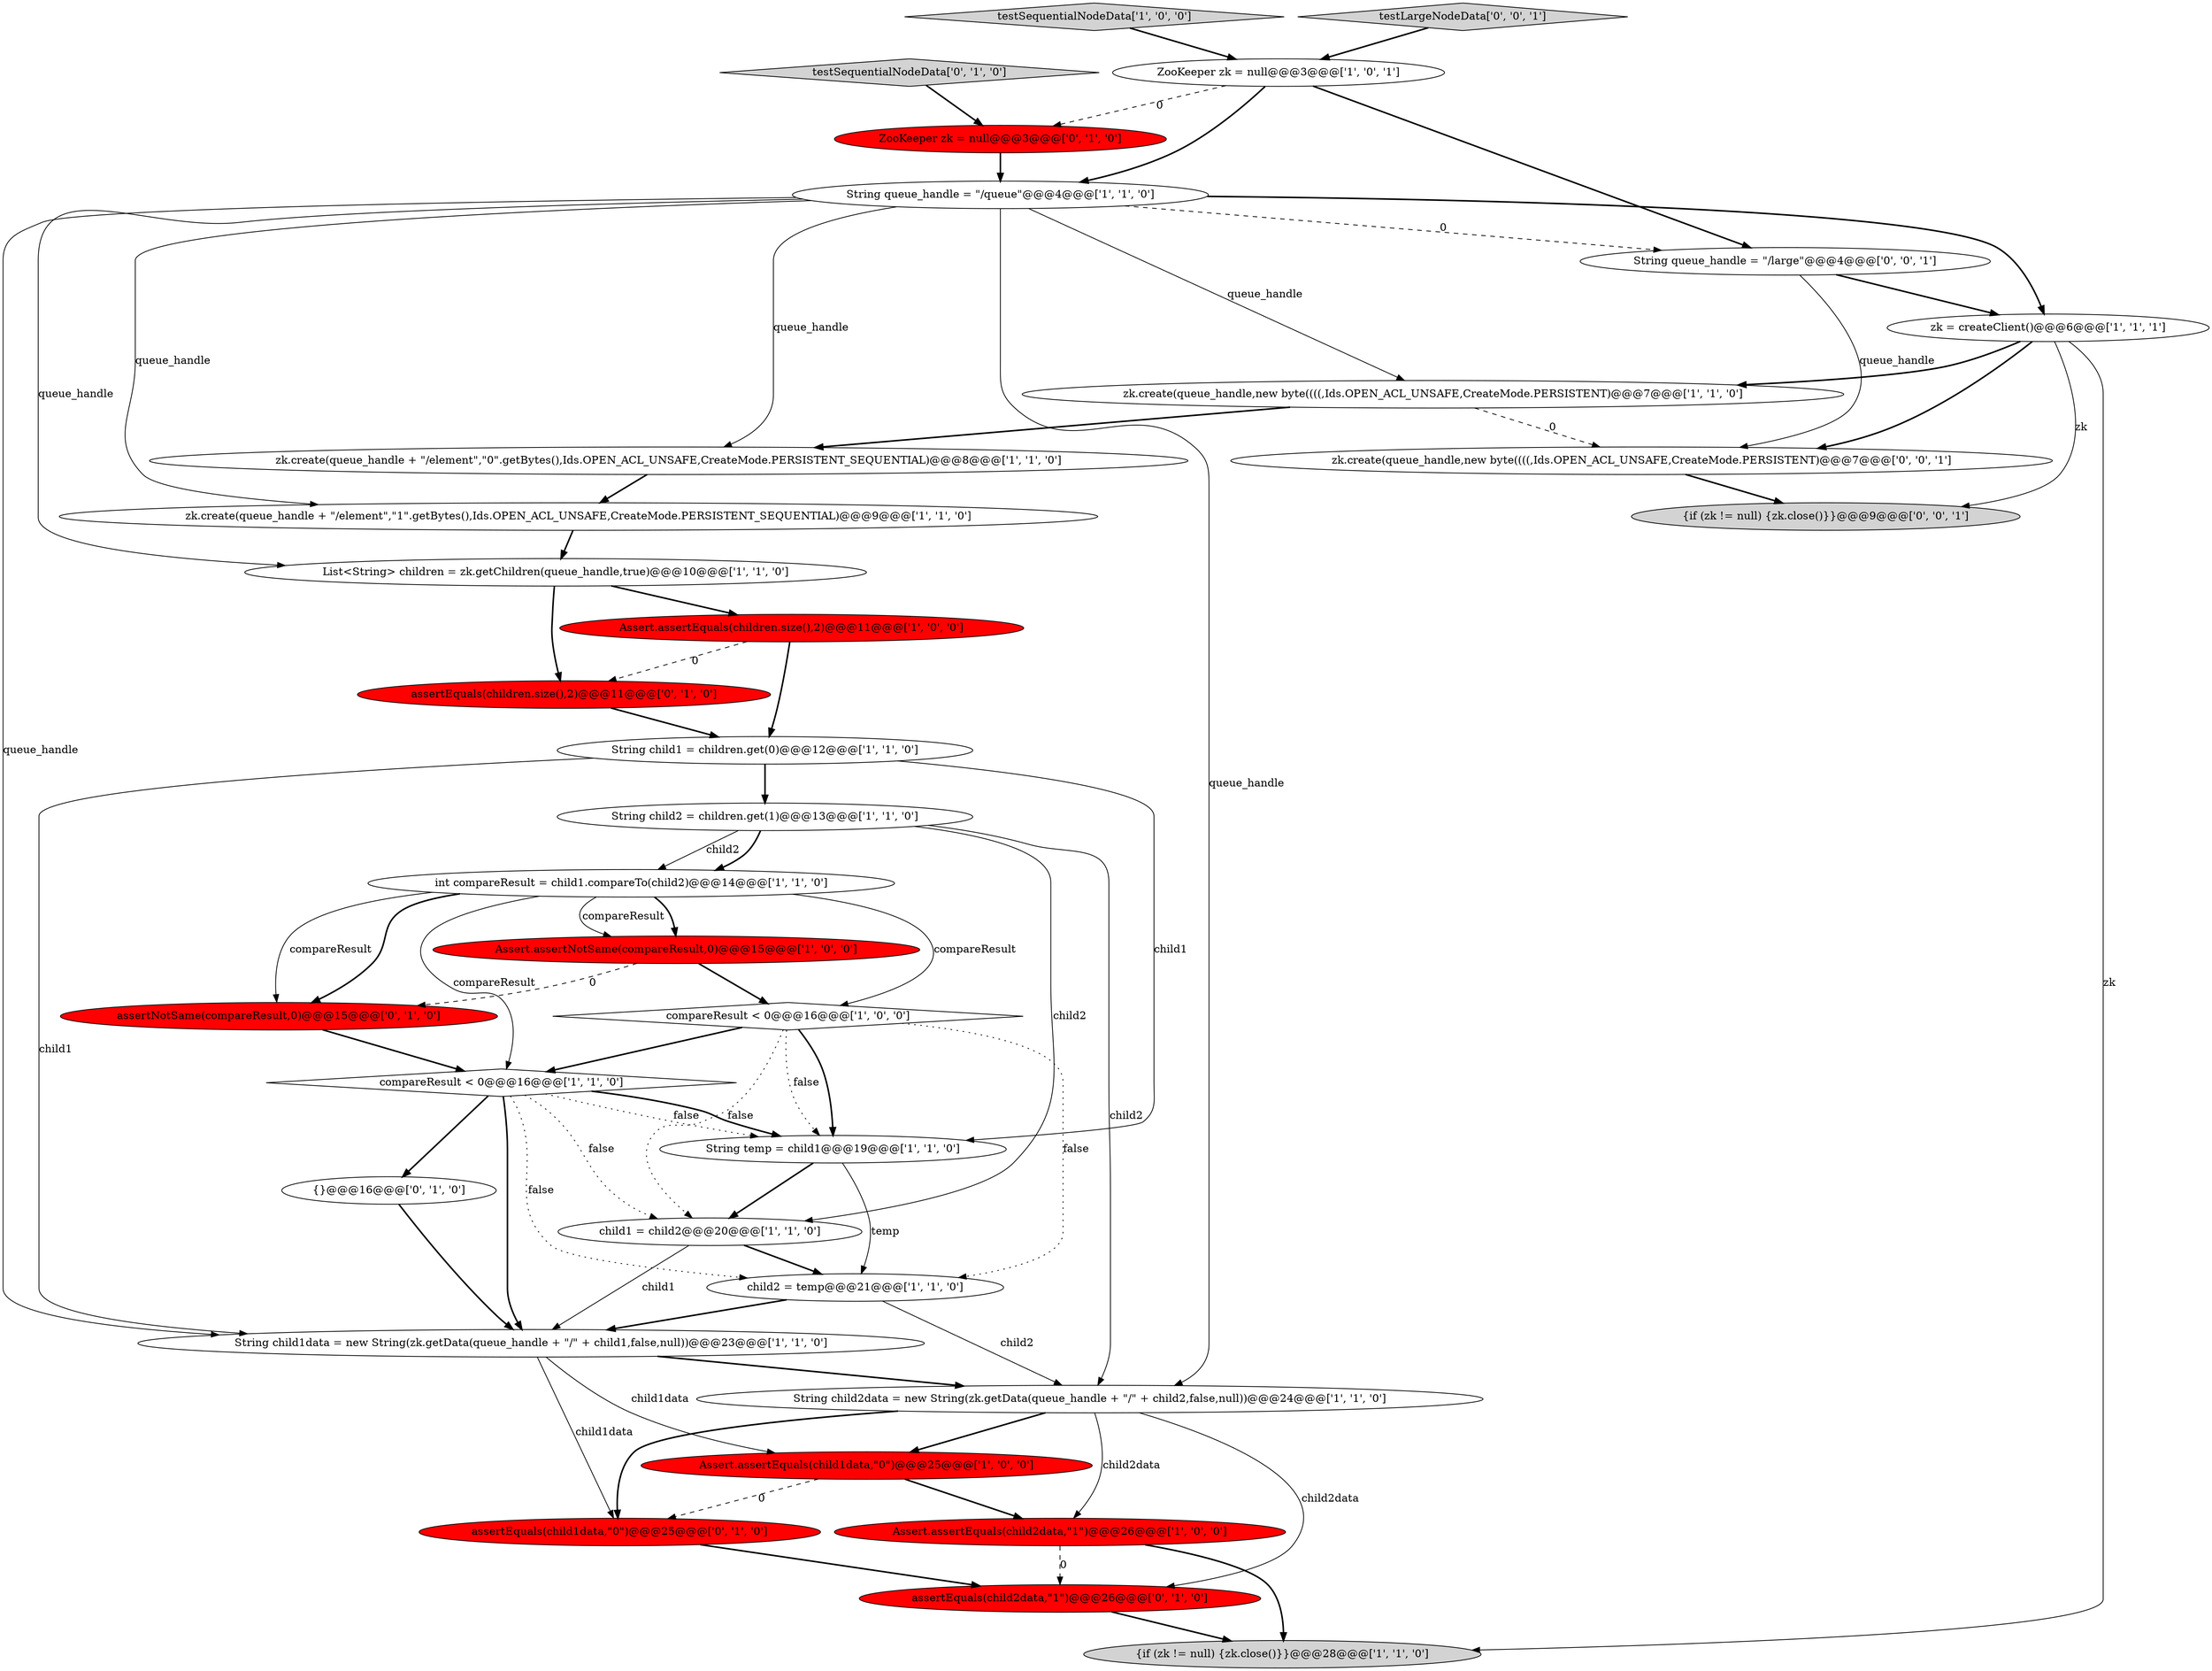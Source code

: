 digraph {
18 [style = filled, label = "Assert.assertEquals(child1data,\"0\")@@@25@@@['1', '0', '0']", fillcolor = red, shape = ellipse image = "AAA1AAABBB1BBB"];
24 [style = filled, label = "ZooKeeper zk = null@@@3@@@['0', '1', '0']", fillcolor = red, shape = ellipse image = "AAA1AAABBB2BBB"];
20 [style = filled, label = "List<String> children = zk.getChildren(queue_handle,true)@@@10@@@['1', '1', '0']", fillcolor = white, shape = ellipse image = "AAA0AAABBB1BBB"];
6 [style = filled, label = "child1 = child2@@@20@@@['1', '1', '0']", fillcolor = white, shape = ellipse image = "AAA0AAABBB1BBB"];
17 [style = filled, label = "compareResult < 0@@@16@@@['1', '1', '0']", fillcolor = white, shape = diamond image = "AAA0AAABBB1BBB"];
27 [style = filled, label = "{}@@@16@@@['0', '1', '0']", fillcolor = white, shape = ellipse image = "AAA0AAABBB2BBB"];
0 [style = filled, label = "ZooKeeper zk = null@@@3@@@['1', '0', '1']", fillcolor = white, shape = ellipse image = "AAA0AAABBB1BBB"];
14 [style = filled, label = "String queue_handle = \"/queue\"@@@4@@@['1', '1', '0']", fillcolor = white, shape = ellipse image = "AAA0AAABBB1BBB"];
19 [style = filled, label = "zk.create(queue_handle,new byte((((,Ids.OPEN_ACL_UNSAFE,CreateMode.PERSISTENT)@@@7@@@['1', '1', '0']", fillcolor = white, shape = ellipse image = "AAA0AAABBB1BBB"];
15 [style = filled, label = "int compareResult = child1.compareTo(child2)@@@14@@@['1', '1', '0']", fillcolor = white, shape = ellipse image = "AAA0AAABBB1BBB"];
32 [style = filled, label = "zk.create(queue_handle,new byte((((,Ids.OPEN_ACL_UNSAFE,CreateMode.PERSISTENT)@@@7@@@['0', '0', '1']", fillcolor = white, shape = ellipse image = "AAA0AAABBB3BBB"];
3 [style = filled, label = "zk.create(queue_handle + \"/element\",\"0\".getBytes(),Ids.OPEN_ACL_UNSAFE,CreateMode.PERSISTENT_SEQUENTIAL)@@@8@@@['1', '1', '0']", fillcolor = white, shape = ellipse image = "AAA0AAABBB1BBB"];
5 [style = filled, label = "child2 = temp@@@21@@@['1', '1', '0']", fillcolor = white, shape = ellipse image = "AAA0AAABBB1BBB"];
26 [style = filled, label = "assertNotSame(compareResult,0)@@@15@@@['0', '1', '0']", fillcolor = red, shape = ellipse image = "AAA1AAABBB2BBB"];
7 [style = filled, label = "compareResult < 0@@@16@@@['1', '0', '0']", fillcolor = white, shape = diamond image = "AAA0AAABBB1BBB"];
21 [style = filled, label = "testSequentialNodeData['1', '0', '0']", fillcolor = lightgray, shape = diamond image = "AAA0AAABBB1BBB"];
29 [style = filled, label = "assertEquals(child2data,\"1\")@@@26@@@['0', '1', '0']", fillcolor = red, shape = ellipse image = "AAA1AAABBB2BBB"];
22 [style = filled, label = "zk = createClient()@@@6@@@['1', '1', '1']", fillcolor = white, shape = ellipse image = "AAA0AAABBB1BBB"];
28 [style = filled, label = "assertEquals(children.size(),2)@@@11@@@['0', '1', '0']", fillcolor = red, shape = ellipse image = "AAA1AAABBB2BBB"];
23 [style = filled, label = "testSequentialNodeData['0', '1', '0']", fillcolor = lightgray, shape = diamond image = "AAA0AAABBB2BBB"];
25 [style = filled, label = "assertEquals(child1data,\"0\")@@@25@@@['0', '1', '0']", fillcolor = red, shape = ellipse image = "AAA1AAABBB2BBB"];
33 [style = filled, label = "String queue_handle = \"/large\"@@@4@@@['0', '0', '1']", fillcolor = white, shape = ellipse image = "AAA0AAABBB3BBB"];
9 [style = filled, label = "{if (zk != null) {zk.close()}}@@@28@@@['1', '1', '0']", fillcolor = lightgray, shape = ellipse image = "AAA0AAABBB1BBB"];
2 [style = filled, label = "zk.create(queue_handle + \"/element\",\"1\".getBytes(),Ids.OPEN_ACL_UNSAFE,CreateMode.PERSISTENT_SEQUENTIAL)@@@9@@@['1', '1', '0']", fillcolor = white, shape = ellipse image = "AAA0AAABBB1BBB"];
10 [style = filled, label = "Assert.assertNotSame(compareResult,0)@@@15@@@['1', '0', '0']", fillcolor = red, shape = ellipse image = "AAA1AAABBB1BBB"];
4 [style = filled, label = "Assert.assertEquals(children.size(),2)@@@11@@@['1', '0', '0']", fillcolor = red, shape = ellipse image = "AAA1AAABBB1BBB"];
8 [style = filled, label = "String child2data = new String(zk.getData(queue_handle + \"/\" + child2,false,null))@@@24@@@['1', '1', '0']", fillcolor = white, shape = ellipse image = "AAA0AAABBB1BBB"];
1 [style = filled, label = "String child2 = children.get(1)@@@13@@@['1', '1', '0']", fillcolor = white, shape = ellipse image = "AAA0AAABBB1BBB"];
11 [style = filled, label = "String temp = child1@@@19@@@['1', '1', '0']", fillcolor = white, shape = ellipse image = "AAA0AAABBB1BBB"];
16 [style = filled, label = "String child1data = new String(zk.getData(queue_handle + \"/\" + child1,false,null))@@@23@@@['1', '1', '0']", fillcolor = white, shape = ellipse image = "AAA0AAABBB1BBB"];
13 [style = filled, label = "Assert.assertEquals(child2data,\"1\")@@@26@@@['1', '0', '0']", fillcolor = red, shape = ellipse image = "AAA1AAABBB1BBB"];
30 [style = filled, label = "testLargeNodeData['0', '0', '1']", fillcolor = lightgray, shape = diamond image = "AAA0AAABBB3BBB"];
31 [style = filled, label = "{if (zk != null) {zk.close()}}@@@9@@@['0', '0', '1']", fillcolor = lightgray, shape = ellipse image = "AAA0AAABBB3BBB"];
12 [style = filled, label = "String child1 = children.get(0)@@@12@@@['1', '1', '0']", fillcolor = white, shape = ellipse image = "AAA0AAABBB1BBB"];
14->3 [style = solid, label="queue_handle"];
5->8 [style = solid, label="child2"];
12->16 [style = solid, label="child1"];
15->17 [style = solid, label="compareResult"];
15->10 [style = bold, label=""];
2->20 [style = bold, label=""];
7->11 [style = bold, label=""];
1->15 [style = solid, label="child2"];
7->17 [style = bold, label=""];
21->0 [style = bold, label=""];
16->8 [style = bold, label=""];
22->19 [style = bold, label=""];
26->17 [style = bold, label=""];
8->18 [style = bold, label=""];
13->29 [style = dashed, label="0"];
6->16 [style = solid, label="child1"];
1->15 [style = bold, label=""];
11->6 [style = bold, label=""];
29->9 [style = bold, label=""];
20->28 [style = bold, label=""];
14->22 [style = bold, label=""];
17->11 [style = dotted, label="false"];
17->6 [style = dotted, label="false"];
22->32 [style = bold, label=""];
16->18 [style = solid, label="child1data"];
16->25 [style = solid, label="child1data"];
8->29 [style = solid, label="child2data"];
7->11 [style = dotted, label="false"];
25->29 [style = bold, label=""];
28->12 [style = bold, label=""];
27->16 [style = bold, label=""];
14->19 [style = solid, label="queue_handle"];
15->26 [style = solid, label="compareResult"];
12->1 [style = bold, label=""];
14->2 [style = solid, label="queue_handle"];
10->7 [style = bold, label=""];
14->8 [style = solid, label="queue_handle"];
11->5 [style = solid, label="temp"];
14->33 [style = dashed, label="0"];
7->6 [style = dotted, label="false"];
20->4 [style = bold, label=""];
24->14 [style = bold, label=""];
15->26 [style = bold, label=""];
4->28 [style = dashed, label="0"];
5->16 [style = bold, label=""];
33->32 [style = solid, label="queue_handle"];
18->25 [style = dashed, label="0"];
6->5 [style = bold, label=""];
0->14 [style = bold, label=""];
23->24 [style = bold, label=""];
14->16 [style = solid, label="queue_handle"];
15->7 [style = solid, label="compareResult"];
8->13 [style = solid, label="child2data"];
22->31 [style = solid, label="zk"];
10->26 [style = dashed, label="0"];
3->2 [style = bold, label=""];
0->33 [style = bold, label=""];
17->5 [style = dotted, label="false"];
14->20 [style = solid, label="queue_handle"];
18->13 [style = bold, label=""];
4->12 [style = bold, label=""];
12->11 [style = solid, label="child1"];
0->24 [style = dashed, label="0"];
30->0 [style = bold, label=""];
13->9 [style = bold, label=""];
1->8 [style = solid, label="child2"];
19->32 [style = dashed, label="0"];
17->27 [style = bold, label=""];
1->6 [style = solid, label="child2"];
7->5 [style = dotted, label="false"];
22->9 [style = solid, label="zk"];
19->3 [style = bold, label=""];
8->25 [style = bold, label=""];
32->31 [style = bold, label=""];
15->10 [style = solid, label="compareResult"];
33->22 [style = bold, label=""];
17->16 [style = bold, label=""];
17->11 [style = bold, label=""];
}
